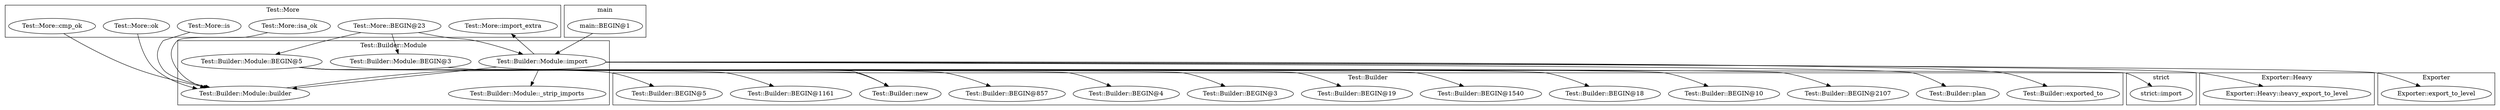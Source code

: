 digraph {
graph [overlap=false]
subgraph cluster_Test_Builder {
	label="Test::Builder";
	"Test::Builder::BEGIN@4";
	"Test::Builder::BEGIN@857";
	"Test::Builder::new";
	"Test::Builder::BEGIN@1161";
	"Test::Builder::BEGIN@5";
	"Test::Builder::plan";
	"Test::Builder::BEGIN@10";
	"Test::Builder::BEGIN@18";
	"Test::Builder::BEGIN@1540";
	"Test::Builder::BEGIN@19";
	"Test::Builder::BEGIN@3";
	"Test::Builder::exported_to";
	"Test::Builder::BEGIN@2107";
}
subgraph cluster_Test_More {
	label="Test::More";
	"Test::More::is";
	"Test::More::isa_ok";
	"Test::More::cmp_ok";
	"Test::More::import_extra";
	"Test::More::ok";
	"Test::More::BEGIN@23";
}
subgraph cluster_strict {
	label="strict";
	"strict::import";
}
subgraph cluster_Exporter_Heavy {
	label="Exporter::Heavy";
	"Exporter::Heavy::heavy_export_to_level";
}
subgraph cluster_Exporter {
	label="Exporter";
	"Exporter::export_to_level";
}
subgraph cluster_main {
	label="main";
	"main::BEGIN@1";
}
subgraph cluster_Test_Builder_Module {
	label="Test::Builder::Module";
	"Test::Builder::Module::_strip_imports";
	"Test::Builder::Module::builder";
	"Test::Builder::Module::BEGIN@5";
	"Test::Builder::Module::BEGIN@3";
	"Test::Builder::Module::import";
}
"Test::More::isa_ok" -> "Test::Builder::Module::builder";
"Test::More::is" -> "Test::Builder::Module::builder";
"Test::More::cmp_ok" -> "Test::Builder::Module::builder";
"Test::More::ok" -> "Test::Builder::Module::builder";
"Test::Builder::Module::import" -> "Test::Builder::Module::builder";
"Test::More::BEGIN@23" -> "Test::Builder::Module::BEGIN@5";
"Test::Builder::Module::BEGIN@5" -> "Test::Builder::BEGIN@4";
"Test::Builder::Module::BEGIN@5" -> "Test::Builder::BEGIN@857";
"Test::Builder::Module::BEGIN@5" -> "Test::Builder::BEGIN@18";
"Test::Builder::Module::BEGIN@5" -> "Test::Builder::BEGIN@1540";
"Test::Builder::Module::BEGIN@5" -> "Test::Builder::BEGIN@3";
"Test::Builder::Module::import" -> "Exporter::Heavy::heavy_export_to_level";
"Test::Builder::Module::import" -> "Test::Builder::plan";
"Test::Builder::Module::import" -> "Test::More::import_extra";
"Test::More::BEGIN@23" -> "Test::Builder::Module::BEGIN@3";
"Test::Builder::Module::import" -> "Exporter::export_to_level";
"Test::Builder::Module::BEGIN@5" -> "Test::Builder::BEGIN@2107";
"Test::Builder::Module::BEGIN@5" -> "Test::Builder::BEGIN@10";
"Test::Builder::Module::BEGIN@5" -> "Test::Builder::BEGIN@19";
"Test::Builder::Module::import" -> "Test::Builder::Module::_strip_imports";
"Test::Builder::Module::builder" -> "Test::Builder::new";
"Test::Builder::Module::BEGIN@5" -> "Test::Builder::new";
"Test::Builder::Module::BEGIN@5" -> "Test::Builder::BEGIN@1161";
"main::BEGIN@1" -> "Test::Builder::Module::import";
"Test::More::BEGIN@23" -> "Test::Builder::Module::import";
"Test::Builder::Module::BEGIN@5" -> "Test::Builder::BEGIN@5";
"Test::Builder::Module::BEGIN@3" -> "strict::import";
"Test::Builder::Module::import" -> "Test::Builder::exported_to";
}
